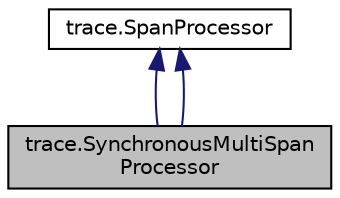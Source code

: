 digraph "trace.SynchronousMultiSpanProcessor"
{
 // LATEX_PDF_SIZE
  edge [fontname="Helvetica",fontsize="10",labelfontname="Helvetica",labelfontsize="10"];
  node [fontname="Helvetica",fontsize="10",shape=record];
  Node1 [label="trace.SynchronousMultiSpan\lProcessor",height=0.2,width=0.4,color="black", fillcolor="grey75", style="filled", fontcolor="black",tooltip=" "];
  Node2 -> Node1 [dir="back",color="midnightblue",fontsize="10",style="solid",fontname="Helvetica"];
  Node2 [label="trace.SpanProcessor",height=0.2,width=0.4,color="black", fillcolor="white", style="filled",URL="$classtrace_1_1SpanProcessor.html",tooltip=" "];
  Node2 -> Node1 [dir="back",color="midnightblue",fontsize="10",style="solid",fontname="Helvetica"];
}
